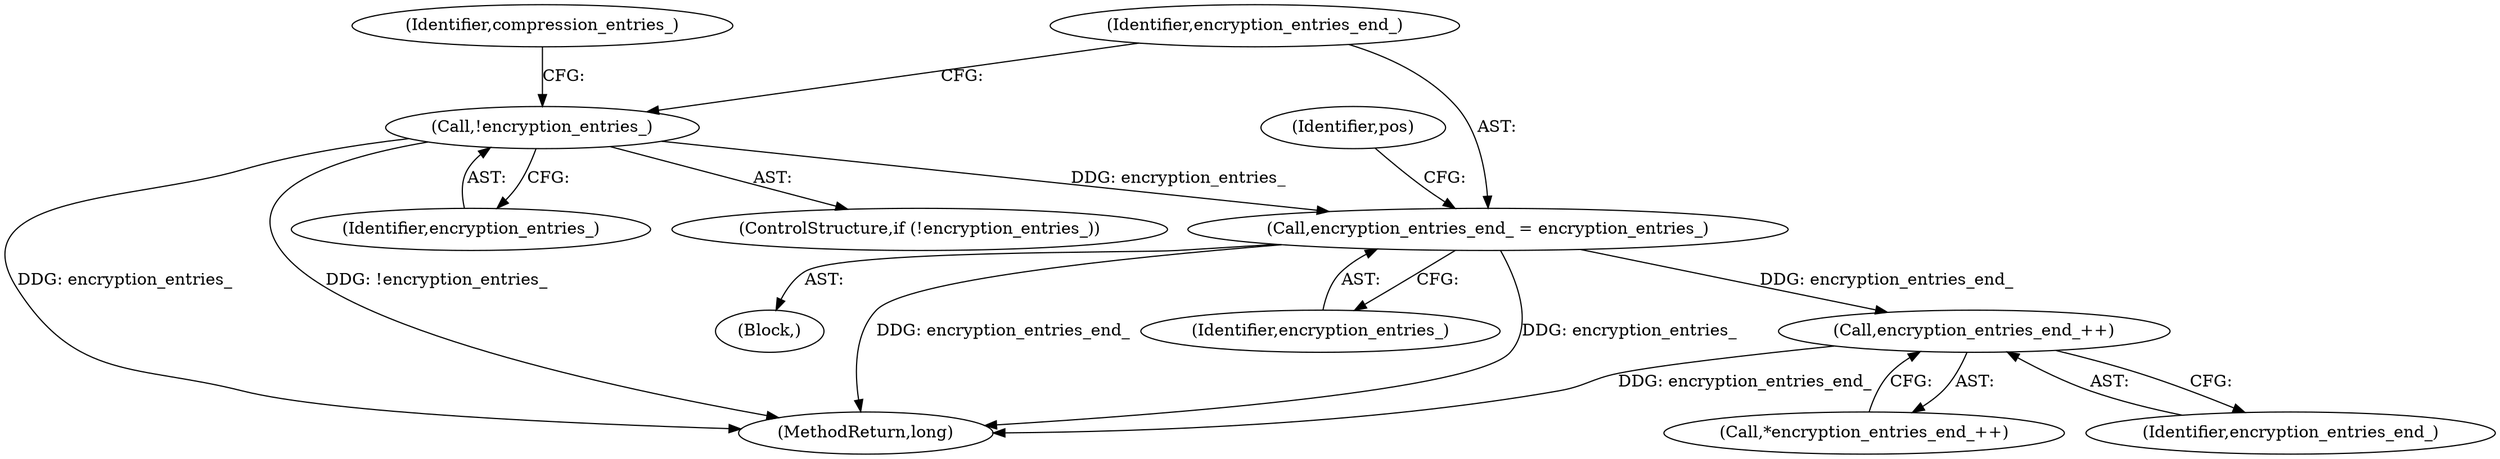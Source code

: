 digraph "0_Android_cc274e2abe8b2a6698a5c47d8aa4bb45f1f9538d_48@API" {
"1000205" [label="(Call,!encryption_entries_)"];
"1000213" [label="(Call,encryption_entries_end_ = encryption_entries_)"];
"1000348" [label="(Call,encryption_entries_end_++)"];
"1000214" [label="(Identifier,encryption_entries_end_)"];
"1000209" [label="(Identifier,compression_entries_)"];
"1000217" [label="(Identifier,pos)"];
"1000347" [label="(Call,*encryption_entries_end_++)"];
"1000215" [label="(Identifier,encryption_entries_)"];
"1000203" [label="(Block,)"];
"1000205" [label="(Call,!encryption_entries_)"];
"1000204" [label="(ControlStructure,if (!encryption_entries_))"];
"1000213" [label="(Call,encryption_entries_end_ = encryption_entries_)"];
"1000348" [label="(Call,encryption_entries_end_++)"];
"1000349" [label="(Identifier,encryption_entries_end_)"];
"1000368" [label="(MethodReturn,long)"];
"1000206" [label="(Identifier,encryption_entries_)"];
"1000205" -> "1000204"  [label="AST: "];
"1000205" -> "1000206"  [label="CFG: "];
"1000206" -> "1000205"  [label="AST: "];
"1000209" -> "1000205"  [label="CFG: "];
"1000214" -> "1000205"  [label="CFG: "];
"1000205" -> "1000368"  [label="DDG: encryption_entries_"];
"1000205" -> "1000368"  [label="DDG: !encryption_entries_"];
"1000205" -> "1000213"  [label="DDG: encryption_entries_"];
"1000213" -> "1000203"  [label="AST: "];
"1000213" -> "1000215"  [label="CFG: "];
"1000214" -> "1000213"  [label="AST: "];
"1000215" -> "1000213"  [label="AST: "];
"1000217" -> "1000213"  [label="CFG: "];
"1000213" -> "1000368"  [label="DDG: encryption_entries_end_"];
"1000213" -> "1000368"  [label="DDG: encryption_entries_"];
"1000213" -> "1000348"  [label="DDG: encryption_entries_end_"];
"1000348" -> "1000347"  [label="AST: "];
"1000348" -> "1000349"  [label="CFG: "];
"1000349" -> "1000348"  [label="AST: "];
"1000347" -> "1000348"  [label="CFG: "];
"1000348" -> "1000368"  [label="DDG: encryption_entries_end_"];
}
